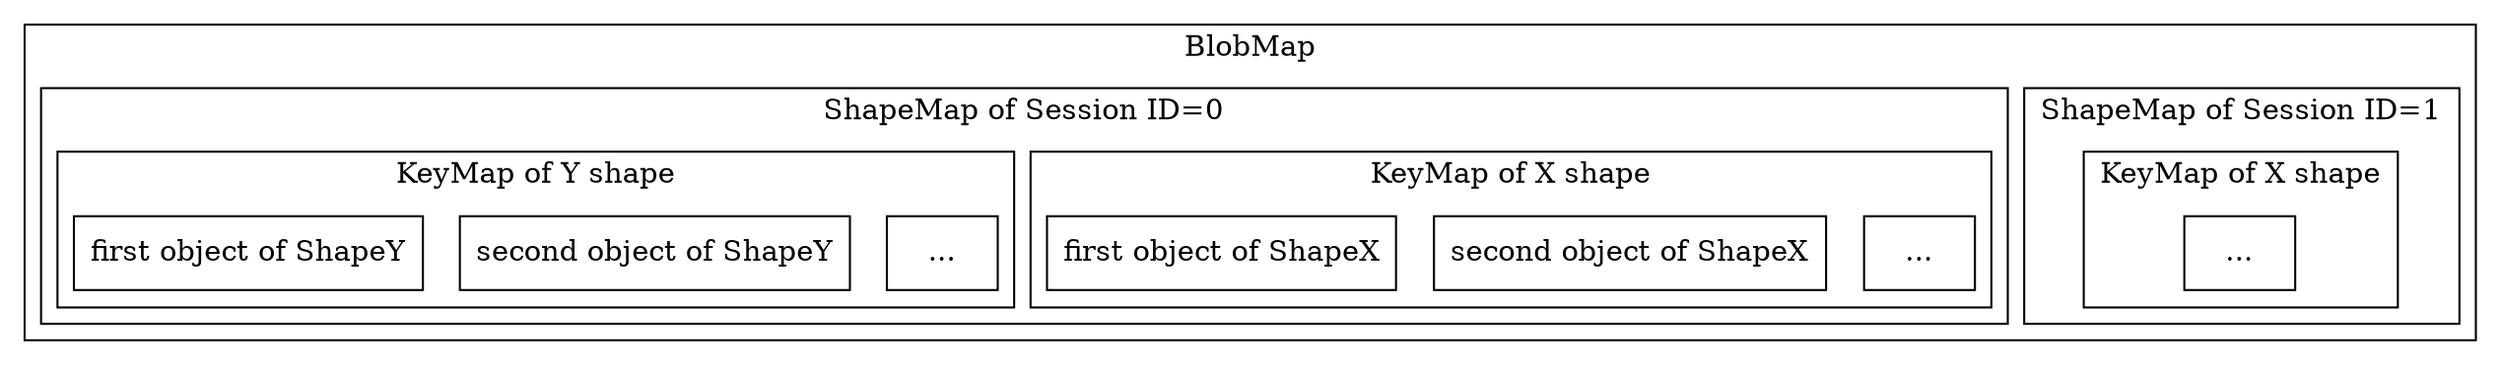 digraph Q {

  node[shape=record]


  subgraph cluster_bm {
    label="BlobMap";

   subgraph cluster_sm2 {
      label="ShapeMap of Session ID=1";
     subgraph cluster_km {
        label="KeyMap of X shape";
      G[label="..."];
     }
   }
     subgraph cluster_sm {
        label="ShapeMap of Session ID=0";

       subgraph cluster_km {
          label="KeyMap of X shape";
          C[label="..."];
          B[label="second object of ShapeX"];
          A[label="first object of ShapeX"];
       }

       subgraph cluster_km2 {
          label="KeyMap of Y shape";
          F[label="..."];
          E[label="second object of ShapeY"];
          D[label="first object of ShapeY"];
       }
     }
  }

}

// For DefaultSessionID Key is having TID inside, for anything else eg. clearing mode , named session ID. no TID in key. ParallelExecutor is workign in default mode
//
//

